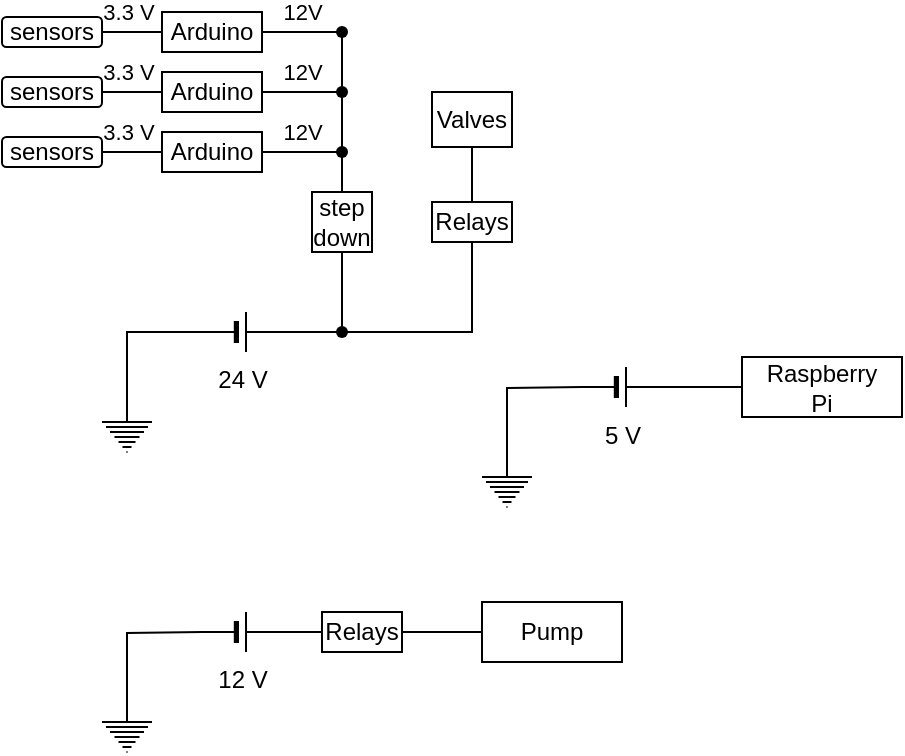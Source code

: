 <mxfile version="26.1.1">
  <diagram name="Page-1" id="btl3_zLyljsMoNGlid0N">
    <mxGraphModel dx="768" dy="708" grid="1" gridSize="10" guides="1" tooltips="1" connect="1" arrows="1" fold="1" page="1" pageScale="1" pageWidth="850" pageHeight="1100" math="0" shadow="0">
      <root>
        <mxCell id="0" />
        <mxCell id="1" parent="0" />
        <mxCell id="bDa-y90cCUntLPeZ9zy9-19" value="" style="pointerEvents=1;verticalLabelPosition=bottom;shadow=0;dashed=0;align=center;html=1;verticalAlign=top;shape=mxgraph.electrical.signal_sources.protective_earth;" parent="1" vertex="1">
          <mxGeometry x="60" y="320" width="25" height="20" as="geometry" />
        </mxCell>
        <mxCell id="bDa-y90cCUntLPeZ9zy9-63" style="edgeStyle=orthogonalEdgeStyle;rounded=0;orthogonalLoop=1;jettySize=auto;html=1;entryX=1;entryY=0.5;entryDx=0;entryDy=0;endArrow=none;endFill=0;" parent="1" source="bDa-y90cCUntLPeZ9zy9-20" target="bDa-y90cCUntLPeZ9zy9-61" edge="1">
          <mxGeometry relative="1" as="geometry" />
        </mxCell>
        <mxCell id="bDa-y90cCUntLPeZ9zy9-71" value="3.3 V" style="edgeLabel;html=1;align=center;verticalAlign=middle;resizable=0;points=[];" parent="bDa-y90cCUntLPeZ9zy9-63" vertex="1" connectable="0">
          <mxGeometry x="0.371" relative="1" as="geometry">
            <mxPoint x="-3" y="-10" as="offset" />
          </mxGeometry>
        </mxCell>
        <mxCell id="bDa-y90cCUntLPeZ9zy9-20" value="Arduino" style="rounded=0;whiteSpace=wrap;html=1;direction=west;" parent="1" vertex="1">
          <mxGeometry x="90" y="180" width="50" height="20" as="geometry" />
        </mxCell>
        <mxCell id="bDa-y90cCUntLPeZ9zy9-21" value="24 V&lt;div&gt;&lt;br&gt;&lt;/div&gt;" style="verticalLabelPosition=bottom;shadow=0;dashed=0;align=center;fillColor=strokeColor;html=1;verticalAlign=top;strokeWidth=1;shape=mxgraph.electrical.miscellaneous.monocell_battery;" parent="1" vertex="1">
          <mxGeometry x="110" y="270" width="40" height="20" as="geometry" />
        </mxCell>
        <mxCell id="bDa-y90cCUntLPeZ9zy9-25" style="edgeStyle=orthogonalEdgeStyle;rounded=0;orthogonalLoop=1;jettySize=auto;html=1;exitX=0;exitY=0.5;exitDx=0;exitDy=0;exitPerimeter=0;entryX=0.5;entryY=0;entryDx=0;entryDy=0;entryPerimeter=0;endArrow=none;endFill=0;" parent="1" source="bDa-y90cCUntLPeZ9zy9-21" target="bDa-y90cCUntLPeZ9zy9-19" edge="1">
          <mxGeometry relative="1" as="geometry" />
        </mxCell>
        <mxCell id="bDa-y90cCUntLPeZ9zy9-43" style="edgeStyle=orthogonalEdgeStyle;rounded=0;orthogonalLoop=1;jettySize=auto;html=1;endArrow=none;endFill=0;" parent="1" source="bDa-y90cCUntLPeZ9zy9-28" target="bDa-y90cCUntLPeZ9zy9-40" edge="1">
          <mxGeometry relative="1" as="geometry" />
        </mxCell>
        <mxCell id="bDa-y90cCUntLPeZ9zy9-66" style="edgeStyle=orthogonalEdgeStyle;rounded=0;orthogonalLoop=1;jettySize=auto;html=1;exitX=1;exitY=0.5;exitDx=0;exitDy=0;entryX=1;entryY=0.5;entryDx=0;entryDy=0;endArrow=none;endFill=0;" parent="1" source="bDa-y90cCUntLPeZ9zy9-28" target="bDa-y90cCUntLPeZ9zy9-64" edge="1">
          <mxGeometry relative="1" as="geometry" />
        </mxCell>
        <mxCell id="bDa-y90cCUntLPeZ9zy9-72" value="3.3 V" style="edgeLabel;html=1;align=center;verticalAlign=middle;resizable=0;points=[];" parent="bDa-y90cCUntLPeZ9zy9-66" vertex="1" connectable="0">
          <mxGeometry x="0.078" relative="1" as="geometry">
            <mxPoint x="-1" y="-10" as="offset" />
          </mxGeometry>
        </mxCell>
        <mxCell id="bDa-y90cCUntLPeZ9zy9-28" value="Arduino" style="rounded=0;whiteSpace=wrap;html=1;direction=west;" parent="1" vertex="1">
          <mxGeometry x="90" y="150" width="50" height="20" as="geometry" />
        </mxCell>
        <mxCell id="bDa-y90cCUntLPeZ9zy9-44" style="edgeStyle=orthogonalEdgeStyle;rounded=0;orthogonalLoop=1;jettySize=auto;html=1;endArrow=none;endFill=0;" parent="1" source="bDa-y90cCUntLPeZ9zy9-34" target="bDa-y90cCUntLPeZ9zy9-41" edge="1">
          <mxGeometry relative="1" as="geometry" />
        </mxCell>
        <mxCell id="bDa-y90cCUntLPeZ9zy9-67" style="edgeStyle=orthogonalEdgeStyle;rounded=0;orthogonalLoop=1;jettySize=auto;html=1;exitX=1;exitY=0.5;exitDx=0;exitDy=0;entryX=1;entryY=0.5;entryDx=0;entryDy=0;endArrow=none;endFill=0;" parent="1" source="bDa-y90cCUntLPeZ9zy9-34" target="bDa-y90cCUntLPeZ9zy9-65" edge="1">
          <mxGeometry relative="1" as="geometry" />
        </mxCell>
        <mxCell id="bDa-y90cCUntLPeZ9zy9-73" value="3.3 V" style="edgeLabel;html=1;align=center;verticalAlign=middle;resizable=0;points=[];" parent="bDa-y90cCUntLPeZ9zy9-67" vertex="1" connectable="0">
          <mxGeometry x="-0.155" y="-1" relative="1" as="geometry">
            <mxPoint x="-5" y="-9" as="offset" />
          </mxGeometry>
        </mxCell>
        <mxCell id="bDa-y90cCUntLPeZ9zy9-34" value="Arduino" style="rounded=0;whiteSpace=wrap;html=1;direction=west;" parent="1" vertex="1">
          <mxGeometry x="90" y="120" width="50" height="20" as="geometry" />
        </mxCell>
        <mxCell id="bDa-y90cCUntLPeZ9zy9-37" value="" style="shape=waypoint;sketch=0;fillStyle=solid;size=6;pointerEvents=1;points=[];fillColor=none;resizable=0;rotatable=0;perimeter=centerPerimeter;snapToPoint=1;" parent="1" vertex="1">
          <mxGeometry x="170" y="180" width="20" height="20" as="geometry" />
        </mxCell>
        <mxCell id="bDa-y90cCUntLPeZ9zy9-46" style="edgeStyle=orthogonalEdgeStyle;rounded=0;orthogonalLoop=1;jettySize=auto;html=1;endArrow=none;endFill=0;" parent="1" source="bDa-y90cCUntLPeZ9zy9-40" target="bDa-y90cCUntLPeZ9zy9-37" edge="1">
          <mxGeometry relative="1" as="geometry" />
        </mxCell>
        <mxCell id="bDa-y90cCUntLPeZ9zy9-40" value="" style="shape=waypoint;sketch=0;fillStyle=solid;size=6;pointerEvents=1;points=[];fillColor=none;resizable=0;rotatable=0;perimeter=centerPerimeter;snapToPoint=1;" parent="1" vertex="1">
          <mxGeometry x="170" y="150" width="20" height="20" as="geometry" />
        </mxCell>
        <mxCell id="bDa-y90cCUntLPeZ9zy9-41" value="" style="shape=waypoint;sketch=0;fillStyle=solid;size=6;pointerEvents=1;points=[];fillColor=none;resizable=0;rotatable=0;perimeter=centerPerimeter;snapToPoint=1;" parent="1" vertex="1">
          <mxGeometry x="170" y="120" width="20" height="20" as="geometry" />
        </mxCell>
        <mxCell id="bDa-y90cCUntLPeZ9zy9-42" style="edgeStyle=orthogonalEdgeStyle;rounded=0;orthogonalLoop=1;jettySize=auto;html=1;entryX=0.094;entryY=0.491;entryDx=0;entryDy=0;entryPerimeter=0;endArrow=none;endFill=0;" parent="1" source="bDa-y90cCUntLPeZ9zy9-20" target="bDa-y90cCUntLPeZ9zy9-37" edge="1">
          <mxGeometry relative="1" as="geometry" />
        </mxCell>
        <mxCell id="bDa-y90cCUntLPeZ9zy9-47" value="12V" style="edgeLabel;html=1;align=center;verticalAlign=middle;resizable=0;points=[];" parent="bDa-y90cCUntLPeZ9zy9-42" vertex="1" connectable="0">
          <mxGeometry x="-0.429" y="-1" relative="1" as="geometry">
            <mxPoint x="3" y="-11" as="offset" />
          </mxGeometry>
        </mxCell>
        <mxCell id="bDa-y90cCUntLPeZ9zy9-45" style="edgeStyle=orthogonalEdgeStyle;rounded=0;orthogonalLoop=1;jettySize=auto;html=1;entryX=0.49;entryY=0.065;entryDx=0;entryDy=0;entryPerimeter=0;endArrow=none;endFill=0;" parent="1" source="bDa-y90cCUntLPeZ9zy9-41" target="bDa-y90cCUntLPeZ9zy9-40" edge="1">
          <mxGeometry relative="1" as="geometry" />
        </mxCell>
        <mxCell id="bDa-y90cCUntLPeZ9zy9-48" value="12V" style="edgeLabel;html=1;align=center;verticalAlign=middle;resizable=0;points=[];" parent="1" vertex="1" connectable="0">
          <mxGeometry x="160" y="150" as="geometry" />
        </mxCell>
        <mxCell id="bDa-y90cCUntLPeZ9zy9-49" value="12V" style="edgeLabel;html=1;align=center;verticalAlign=middle;resizable=0;points=[];" parent="1" vertex="1" connectable="0">
          <mxGeometry x="160" y="120" as="geometry" />
        </mxCell>
        <mxCell id="bDa-y90cCUntLPeZ9zy9-58" style="edgeStyle=orthogonalEdgeStyle;rounded=0;orthogonalLoop=1;jettySize=auto;html=1;exitX=0.5;exitY=0;exitDx=0;exitDy=0;endArrow=none;endFill=0;" parent="1" source="bDa-y90cCUntLPeZ9zy9-55" target="bDa-y90cCUntLPeZ9zy9-37" edge="1">
          <mxGeometry relative="1" as="geometry" />
        </mxCell>
        <mxCell id="bDa-y90cCUntLPeZ9zy9-55" value="step&lt;div&gt;down&lt;/div&gt;" style="whiteSpace=wrap;html=1;aspect=fixed;" parent="1" vertex="1">
          <mxGeometry x="165" y="210" width="30" height="30" as="geometry" />
        </mxCell>
        <mxCell id="bDa-y90cCUntLPeZ9zy9-61" value="sensors" style="rounded=1;whiteSpace=wrap;html=1;" parent="1" vertex="1">
          <mxGeometry x="10" y="182.5" width="50" height="15" as="geometry" />
        </mxCell>
        <mxCell id="bDa-y90cCUntLPeZ9zy9-64" value="sensors" style="rounded=1;whiteSpace=wrap;html=1;" parent="1" vertex="1">
          <mxGeometry x="10" y="152.5" width="50" height="15" as="geometry" />
        </mxCell>
        <mxCell id="bDa-y90cCUntLPeZ9zy9-65" value="sensors" style="rounded=1;whiteSpace=wrap;html=1;" parent="1" vertex="1">
          <mxGeometry x="10" y="122.5" width="50" height="15" as="geometry" />
        </mxCell>
        <mxCell id="bDa-y90cCUntLPeZ9zy9-90" style="edgeStyle=orthogonalEdgeStyle;rounded=0;orthogonalLoop=1;jettySize=auto;html=1;entryX=0.5;entryY=1;entryDx=0;entryDy=0;endArrow=none;endFill=0;" parent="1" source="bDa-y90cCUntLPeZ9zy9-79" target="bDa-y90cCUntLPeZ9zy9-89" edge="1">
          <mxGeometry relative="1" as="geometry" />
        </mxCell>
        <mxCell id="bDa-y90cCUntLPeZ9zy9-79" value="" style="shape=waypoint;sketch=0;fillStyle=solid;size=6;pointerEvents=1;points=[];fillColor=none;resizable=0;rotatable=0;perimeter=centerPerimeter;snapToPoint=1;" parent="1" vertex="1">
          <mxGeometry x="170" y="270" width="20" height="20" as="geometry" />
        </mxCell>
        <mxCell id="bDa-y90cCUntLPeZ9zy9-80" style="edgeStyle=orthogonalEdgeStyle;rounded=0;orthogonalLoop=1;jettySize=auto;html=1;exitX=1;exitY=0.5;exitDx=0;exitDy=0;exitPerimeter=0;entryX=-0.03;entryY=0.49;entryDx=0;entryDy=0;entryPerimeter=0;endArrow=none;endFill=0;" parent="1" source="bDa-y90cCUntLPeZ9zy9-21" target="bDa-y90cCUntLPeZ9zy9-79" edge="1">
          <mxGeometry relative="1" as="geometry" />
        </mxCell>
        <mxCell id="bDa-y90cCUntLPeZ9zy9-81" style="edgeStyle=orthogonalEdgeStyle;rounded=0;orthogonalLoop=1;jettySize=auto;html=1;entryX=0.61;entryY=0.29;entryDx=0;entryDy=0;entryPerimeter=0;endArrow=none;endFill=0;" parent="1" source="bDa-y90cCUntLPeZ9zy9-55" target="bDa-y90cCUntLPeZ9zy9-79" edge="1">
          <mxGeometry relative="1" as="geometry" />
        </mxCell>
        <mxCell id="bDa-y90cCUntLPeZ9zy9-97" style="edgeStyle=orthogonalEdgeStyle;rounded=0;orthogonalLoop=1;jettySize=auto;html=1;exitX=1;exitY=0.5;exitDx=0;exitDy=0;exitPerimeter=0;entryX=0;entryY=0.5;entryDx=0;entryDy=0;endArrow=none;endFill=0;" parent="1" source="bDa-y90cCUntLPeZ9zy9-82" target="bDa-y90cCUntLPeZ9zy9-96" edge="1">
          <mxGeometry relative="1" as="geometry" />
        </mxCell>
        <mxCell id="bDa-y90cCUntLPeZ9zy9-82" value="&lt;div&gt;12 V&lt;/div&gt;" style="verticalLabelPosition=bottom;shadow=0;dashed=0;align=center;fillColor=strokeColor;html=1;verticalAlign=top;strokeWidth=1;shape=mxgraph.electrical.miscellaneous.monocell_battery;" parent="1" vertex="1">
          <mxGeometry x="110" y="420" width="40" height="20" as="geometry" />
        </mxCell>
        <mxCell id="bDa-y90cCUntLPeZ9zy9-85" value="" style="pointerEvents=1;verticalLabelPosition=bottom;shadow=0;dashed=0;align=center;html=1;verticalAlign=top;shape=mxgraph.electrical.signal_sources.protective_earth;" parent="1" vertex="1">
          <mxGeometry x="60" y="470" width="25" height="20" as="geometry" />
        </mxCell>
        <mxCell id="bDa-y90cCUntLPeZ9zy9-86" style="edgeStyle=orthogonalEdgeStyle;rounded=0;orthogonalLoop=1;jettySize=auto;html=1;exitX=0;exitY=0.5;exitDx=0;exitDy=0;exitPerimeter=0;entryX=0.5;entryY=0;entryDx=0;entryDy=0;entryPerimeter=0;endArrow=none;endFill=0;" parent="1" target="bDa-y90cCUntLPeZ9zy9-85" edge="1">
          <mxGeometry relative="1" as="geometry">
            <mxPoint x="110" y="430" as="sourcePoint" />
          </mxGeometry>
        </mxCell>
        <mxCell id="bDa-y90cCUntLPeZ9zy9-87" value="Pump" style="rounded=0;whiteSpace=wrap;html=1;" parent="1" vertex="1">
          <mxGeometry x="250" y="415" width="70" height="30" as="geometry" />
        </mxCell>
        <mxCell id="bDa-y90cCUntLPeZ9zy9-94" value="" style="edgeStyle=orthogonalEdgeStyle;rounded=0;orthogonalLoop=1;jettySize=auto;html=1;endArrow=none;endFill=0;" parent="1" source="bDa-y90cCUntLPeZ9zy9-89" target="bDa-y90cCUntLPeZ9zy9-93" edge="1">
          <mxGeometry relative="1" as="geometry" />
        </mxCell>
        <mxCell id="bDa-y90cCUntLPeZ9zy9-89" value="Relays" style="rounded=0;whiteSpace=wrap;html=1;" parent="1" vertex="1">
          <mxGeometry x="225" y="215" width="40" height="20" as="geometry" />
        </mxCell>
        <mxCell id="bDa-y90cCUntLPeZ9zy9-93" value="Valves" style="rounded=0;whiteSpace=wrap;html=1;" parent="1" vertex="1">
          <mxGeometry x="225" y="160" width="40" height="27.5" as="geometry" />
        </mxCell>
        <mxCell id="bDa-y90cCUntLPeZ9zy9-98" style="edgeStyle=orthogonalEdgeStyle;rounded=0;orthogonalLoop=1;jettySize=auto;html=1;exitX=1;exitY=0.5;exitDx=0;exitDy=0;entryX=0;entryY=0.5;entryDx=0;entryDy=0;endArrow=none;endFill=0;" parent="1" source="bDa-y90cCUntLPeZ9zy9-96" target="bDa-y90cCUntLPeZ9zy9-87" edge="1">
          <mxGeometry relative="1" as="geometry" />
        </mxCell>
        <mxCell id="bDa-y90cCUntLPeZ9zy9-96" value="Relays" style="rounded=0;whiteSpace=wrap;html=1;" parent="1" vertex="1">
          <mxGeometry x="170" y="420" width="40" height="20" as="geometry" />
        </mxCell>
        <mxCell id="ibh-DPJEPkWeWY2KnYJF-1" value="" style="pointerEvents=1;verticalLabelPosition=bottom;shadow=0;dashed=0;align=center;html=1;verticalAlign=top;shape=mxgraph.electrical.signal_sources.protective_earth;" vertex="1" parent="1">
          <mxGeometry x="250" y="347.5" width="25" height="20" as="geometry" />
        </mxCell>
        <mxCell id="ibh-DPJEPkWeWY2KnYJF-2" style="edgeStyle=orthogonalEdgeStyle;rounded=0;orthogonalLoop=1;jettySize=auto;html=1;exitX=0;exitY=0.5;exitDx=0;exitDy=0;exitPerimeter=0;entryX=0.5;entryY=0;entryDx=0;entryDy=0;entryPerimeter=0;endArrow=none;endFill=0;" edge="1" parent="1" target="ibh-DPJEPkWeWY2KnYJF-1">
          <mxGeometry relative="1" as="geometry">
            <mxPoint x="300" y="307.5" as="sourcePoint" />
          </mxGeometry>
        </mxCell>
        <mxCell id="ibh-DPJEPkWeWY2KnYJF-9" style="edgeStyle=orthogonalEdgeStyle;rounded=0;orthogonalLoop=1;jettySize=auto;html=1;entryX=0;entryY=0.5;entryDx=0;entryDy=0;endArrow=none;startFill=0;" edge="1" parent="1" source="ibh-DPJEPkWeWY2KnYJF-3" target="ibh-DPJEPkWeWY2KnYJF-6">
          <mxGeometry relative="1" as="geometry" />
        </mxCell>
        <mxCell id="ibh-DPJEPkWeWY2KnYJF-3" value="&lt;div&gt;5 V&lt;/div&gt;" style="verticalLabelPosition=bottom;shadow=0;dashed=0;align=center;fillColor=strokeColor;html=1;verticalAlign=top;strokeWidth=1;shape=mxgraph.electrical.miscellaneous.monocell_battery;" vertex="1" parent="1">
          <mxGeometry x="300" y="297.5" width="40" height="20" as="geometry" />
        </mxCell>
        <mxCell id="ibh-DPJEPkWeWY2KnYJF-6" value="Raspberry&lt;div&gt;Pi&lt;/div&gt;" style="rounded=0;whiteSpace=wrap;html=1;" vertex="1" parent="1">
          <mxGeometry x="380" y="292.5" width="80" height="30" as="geometry" />
        </mxCell>
      </root>
    </mxGraphModel>
  </diagram>
</mxfile>
